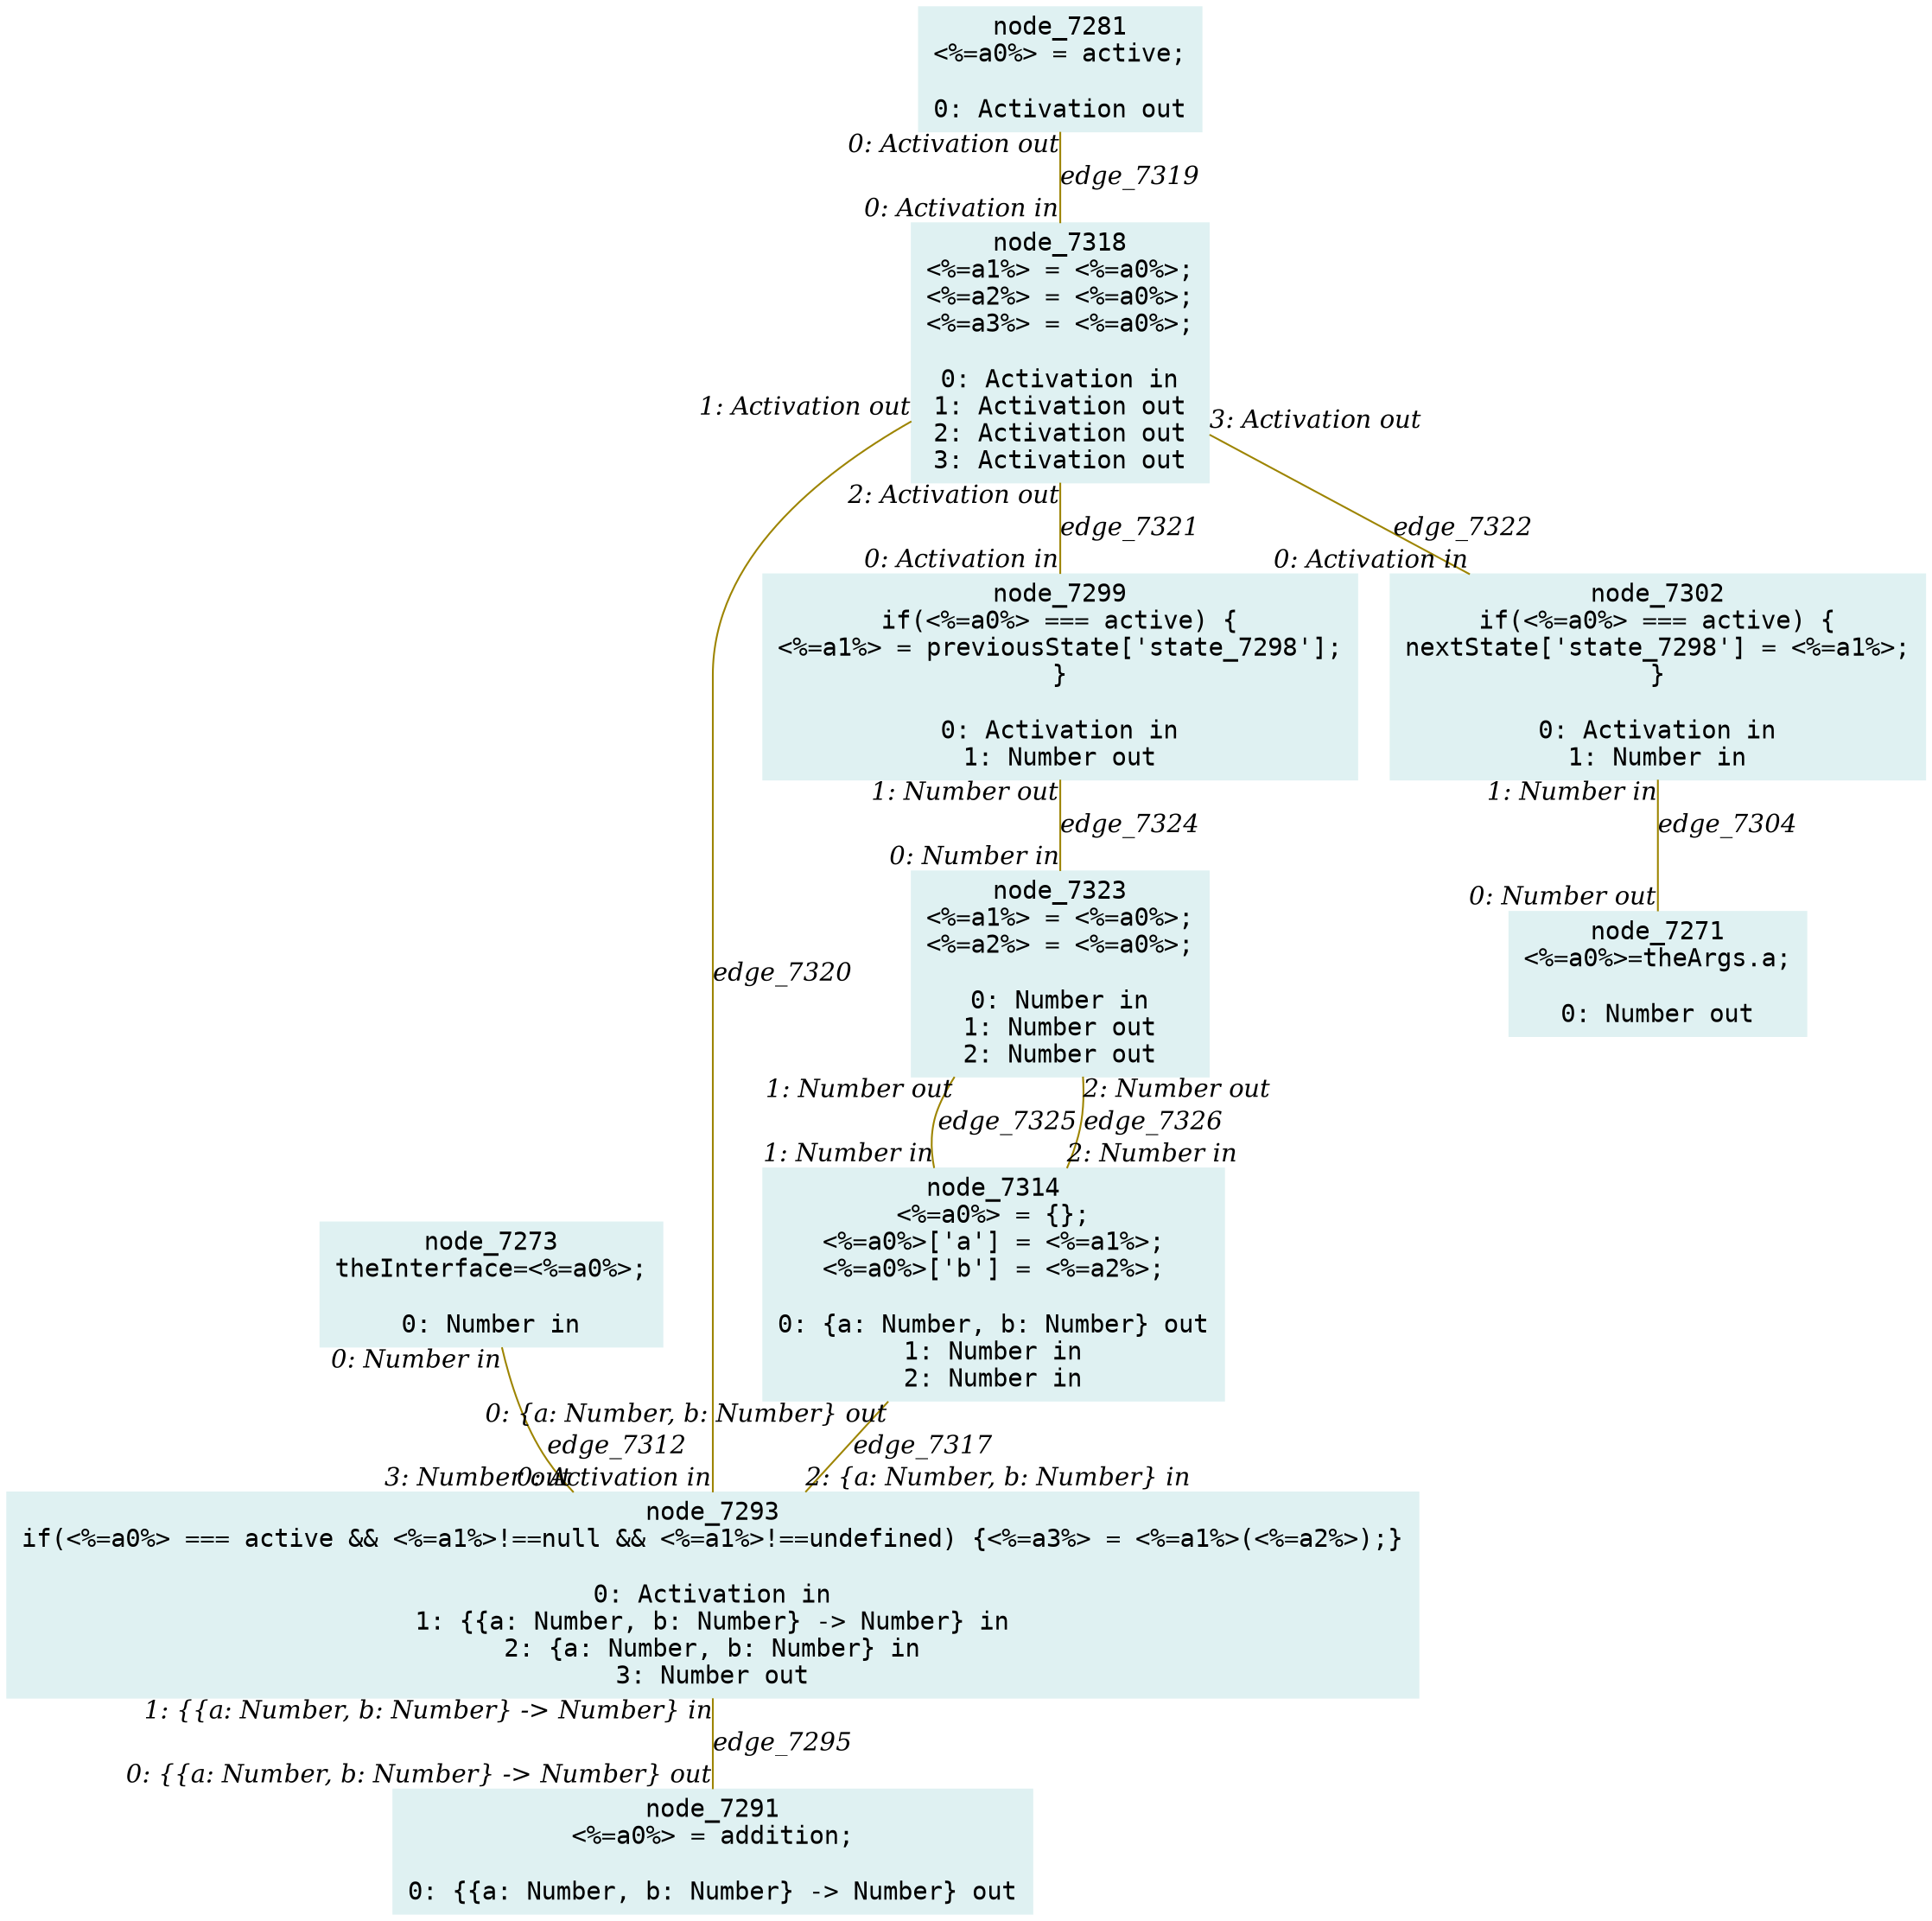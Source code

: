 digraph g{node_7271 [shape="box", style="filled", color="#dff1f2", fontname="Courier", label="node_7271
<%=a0%>=theArgs.a;

0: Number out" ]
node_7273 [shape="box", style="filled", color="#dff1f2", fontname="Courier", label="node_7273
theInterface=<%=a0%>;

0: Number in" ]
node_7281 [shape="box", style="filled", color="#dff1f2", fontname="Courier", label="node_7281
<%=a0%> = active;

0: Activation out" ]
node_7291 [shape="box", style="filled", color="#dff1f2", fontname="Courier", label="node_7291
<%=a0%> = addition;

0: {{a: Number, b: Number} -> Number} out" ]
node_7293 [shape="box", style="filled", color="#dff1f2", fontname="Courier", label="node_7293
if(<%=a0%> === active && <%=a1%>!==null && <%=a1%>!==undefined) {<%=a3%> = <%=a1%>(<%=a2%>);}

0: Activation in
1: {{a: Number, b: Number} -> Number} in
2: {a: Number, b: Number} in
3: Number out" ]
node_7299 [shape="box", style="filled", color="#dff1f2", fontname="Courier", label="node_7299
if(<%=a0%> === active) {
<%=a1%> = previousState['state_7298'];
}

0: Activation in
1: Number out" ]
node_7302 [shape="box", style="filled", color="#dff1f2", fontname="Courier", label="node_7302
if(<%=a0%> === active) {
nextState['state_7298'] = <%=a1%>;
}

0: Activation in
1: Number in" ]
node_7314 [shape="box", style="filled", color="#dff1f2", fontname="Courier", label="node_7314
<%=a0%> = {};
<%=a0%>['a'] = <%=a1%>;
<%=a0%>['b'] = <%=a2%>;

0: {a: Number, b: Number} out
1: Number in
2: Number in" ]
node_7318 [shape="box", style="filled", color="#dff1f2", fontname="Courier", label="node_7318
<%=a1%> = <%=a0%>;
<%=a2%> = <%=a0%>;
<%=a3%> = <%=a0%>;

0: Activation in
1: Activation out
2: Activation out
3: Activation out" ]
node_7323 [shape="box", style="filled", color="#dff1f2", fontname="Courier", label="node_7323
<%=a1%> = <%=a0%>;
<%=a2%> = <%=a0%>;

0: Number in
1: Number out
2: Number out" ]
node_7293 -> node_7291 [dir=none, arrowHead=none, fontname="Times-Italic", arrowsize=1, color="#9d8400", label="edge_7295",  headlabel="0: {{a: Number, b: Number} -> Number} out", taillabel="1: {{a: Number, b: Number} -> Number} in" ]
node_7302 -> node_7271 [dir=none, arrowHead=none, fontname="Times-Italic", arrowsize=1, color="#9d8400", label="edge_7304",  headlabel="0: Number out", taillabel="1: Number in" ]
node_7273 -> node_7293 [dir=none, arrowHead=none, fontname="Times-Italic", arrowsize=1, color="#9d8400", label="edge_7312",  headlabel="3: Number out", taillabel="0: Number in" ]
node_7314 -> node_7293 [dir=none, arrowHead=none, fontname="Times-Italic", arrowsize=1, color="#9d8400", label="edge_7317",  headlabel="2: {a: Number, b: Number} in", taillabel="0: {a: Number, b: Number} out" ]
node_7281 -> node_7318 [dir=none, arrowHead=none, fontname="Times-Italic", arrowsize=1, color="#9d8400", label="edge_7319",  headlabel="0: Activation in", taillabel="0: Activation out" ]
node_7318 -> node_7293 [dir=none, arrowHead=none, fontname="Times-Italic", arrowsize=1, color="#9d8400", label="edge_7320",  headlabel="0: Activation in", taillabel="1: Activation out" ]
node_7318 -> node_7299 [dir=none, arrowHead=none, fontname="Times-Italic", arrowsize=1, color="#9d8400", label="edge_7321",  headlabel="0: Activation in", taillabel="2: Activation out" ]
node_7318 -> node_7302 [dir=none, arrowHead=none, fontname="Times-Italic", arrowsize=1, color="#9d8400", label="edge_7322",  headlabel="0: Activation in", taillabel="3: Activation out" ]
node_7299 -> node_7323 [dir=none, arrowHead=none, fontname="Times-Italic", arrowsize=1, color="#9d8400", label="edge_7324",  headlabel="0: Number in", taillabel="1: Number out" ]
node_7323 -> node_7314 [dir=none, arrowHead=none, fontname="Times-Italic", arrowsize=1, color="#9d8400", label="edge_7325",  headlabel="1: Number in", taillabel="1: Number out" ]
node_7323 -> node_7314 [dir=none, arrowHead=none, fontname="Times-Italic", arrowsize=1, color="#9d8400", label="edge_7326",  headlabel="2: Number in", taillabel="2: Number out" ]
}